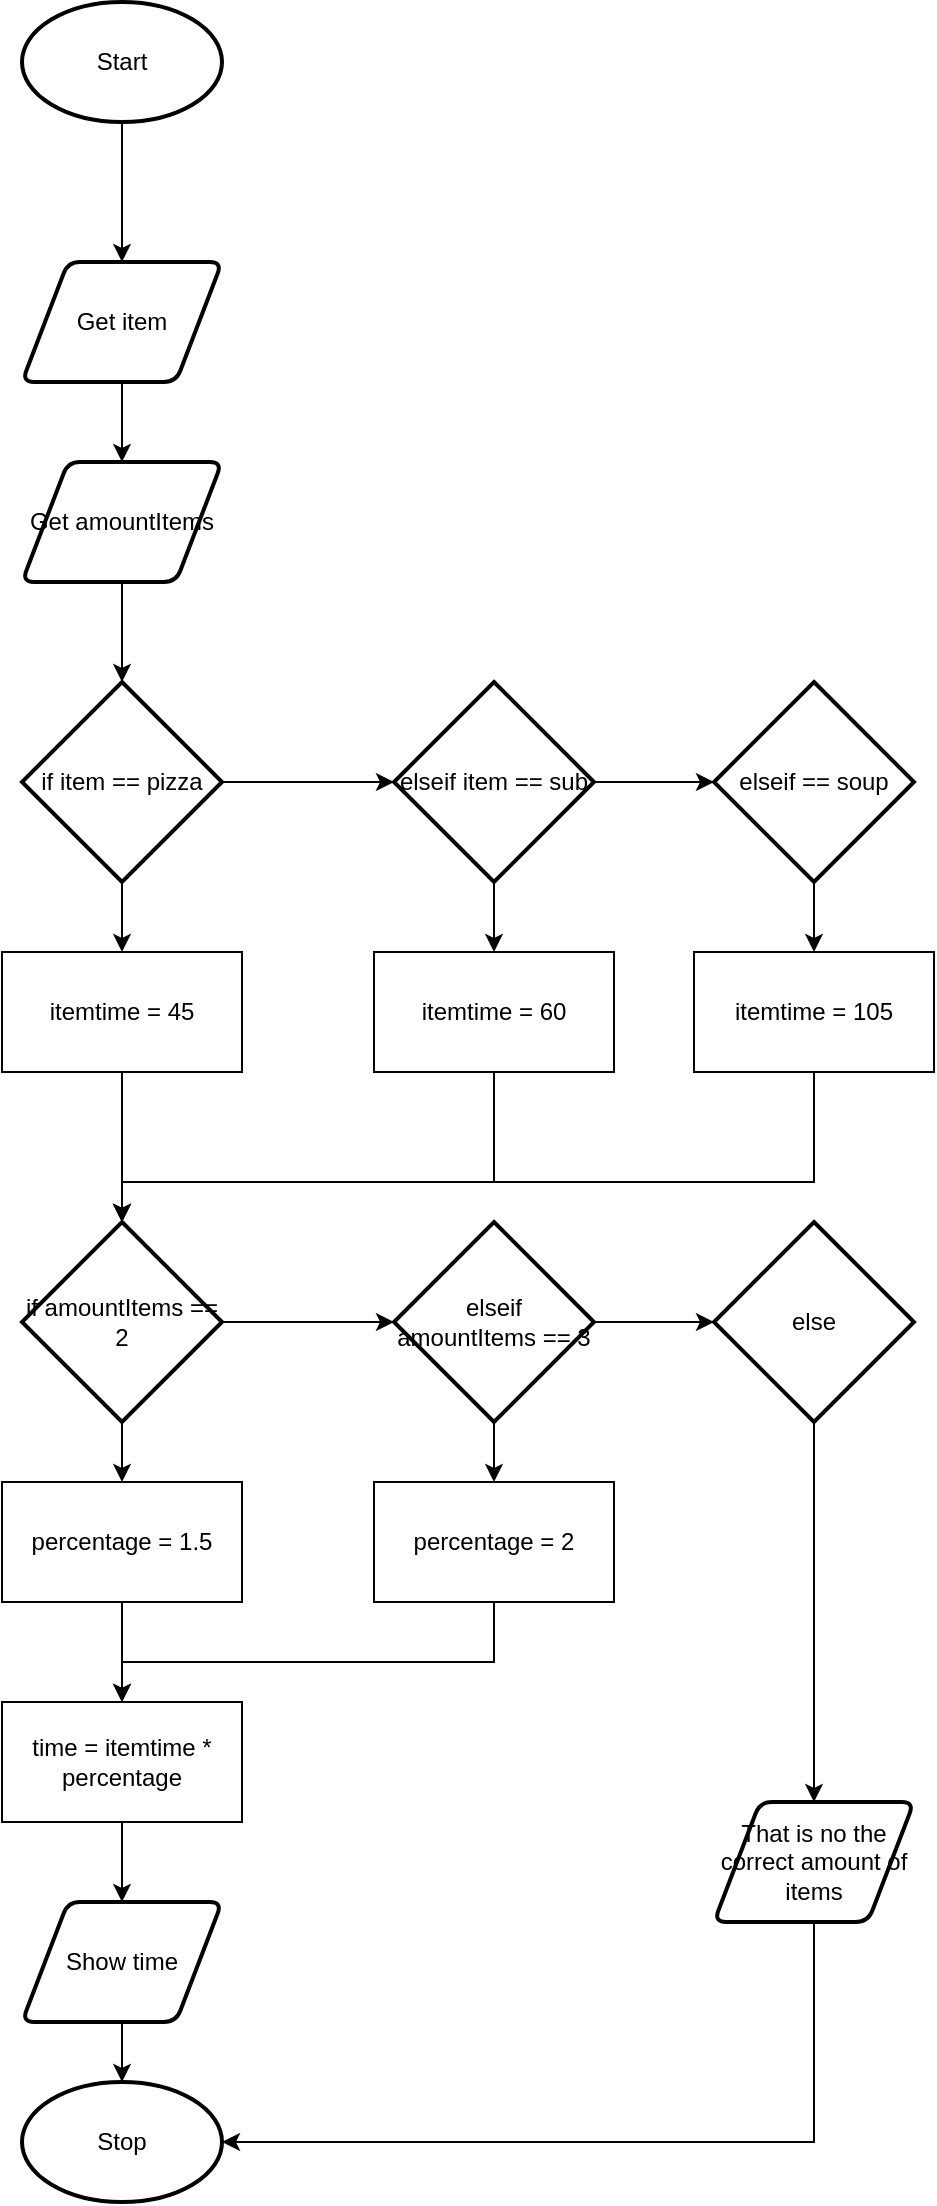 <mxfile>
    <diagram id="S2_h1xH1uNska3nhEKi0" name="Page-1">
        <mxGraphModel dx="594" dy="561" grid="1" gridSize="10" guides="1" tooltips="1" connect="1" arrows="1" fold="1" page="1" pageScale="1" pageWidth="827" pageHeight="1169" math="0" shadow="0">
            <root>
                <mxCell id="0"/>
                <mxCell id="1" parent="0"/>
                <mxCell id="5" value="" style="edgeStyle=orthogonalEdgeStyle;html=1;rounded=0;" edge="1" parent="1" source="2" target="3">
                    <mxGeometry relative="1" as="geometry"/>
                </mxCell>
                <mxCell id="2" value="Start" style="strokeWidth=2;html=1;shape=mxgraph.flowchart.start_1;whiteSpace=wrap;" vertex="1" parent="1">
                    <mxGeometry x="364" y="50" width="100" height="60" as="geometry"/>
                </mxCell>
                <mxCell id="6" style="edgeStyle=orthogonalEdgeStyle;rounded=0;html=1;entryX=0.5;entryY=0;entryDx=0;entryDy=0;" edge="1" parent="1" source="3" target="4">
                    <mxGeometry relative="1" as="geometry"/>
                </mxCell>
                <mxCell id="3" value="Get item" style="shape=parallelogram;html=1;strokeWidth=2;perimeter=parallelogramPerimeter;whiteSpace=wrap;rounded=1;arcSize=12;size=0.23;" vertex="1" parent="1">
                    <mxGeometry x="364" y="180" width="100" height="60" as="geometry"/>
                </mxCell>
                <mxCell id="8" style="edgeStyle=orthogonalEdgeStyle;rounded=0;html=1;entryX=0.5;entryY=0;entryDx=0;entryDy=0;entryPerimeter=0;" edge="1" parent="1" source="4" target="7">
                    <mxGeometry relative="1" as="geometry"/>
                </mxCell>
                <mxCell id="4" value="Get amountItems" style="shape=parallelogram;html=1;strokeWidth=2;perimeter=parallelogramPerimeter;whiteSpace=wrap;rounded=1;arcSize=12;size=0.23;" vertex="1" parent="1">
                    <mxGeometry x="364" y="280" width="100" height="60" as="geometry"/>
                </mxCell>
                <mxCell id="15" style="edgeStyle=orthogonalEdgeStyle;rounded=0;html=1;entryX=0;entryY=0.5;entryDx=0;entryDy=0;entryPerimeter=0;" edge="1" parent="1" source="7" target="10">
                    <mxGeometry relative="1" as="geometry"/>
                </mxCell>
                <mxCell id="19" style="edgeStyle=orthogonalEdgeStyle;rounded=0;html=1;entryX=0.5;entryY=0;entryDx=0;entryDy=0;" edge="1" parent="1" source="7" target="9">
                    <mxGeometry relative="1" as="geometry"/>
                </mxCell>
                <mxCell id="7" value="if item == pizza" style="strokeWidth=2;html=1;shape=mxgraph.flowchart.decision;whiteSpace=wrap;" vertex="1" parent="1">
                    <mxGeometry x="364" y="390" width="100" height="100" as="geometry"/>
                </mxCell>
                <mxCell id="26" style="edgeStyle=orthogonalEdgeStyle;rounded=0;html=1;entryX=0.5;entryY=0;entryDx=0;entryDy=0;entryPerimeter=0;" edge="1" parent="1" source="9" target="20">
                    <mxGeometry relative="1" as="geometry"/>
                </mxCell>
                <mxCell id="9" value="itemtime = 45" style="rounded=0;whiteSpace=wrap;html=1;" vertex="1" parent="1">
                    <mxGeometry x="354" y="525" width="120" height="60" as="geometry"/>
                </mxCell>
                <mxCell id="16" style="edgeStyle=orthogonalEdgeStyle;rounded=0;html=1;entryX=0;entryY=0.5;entryDx=0;entryDy=0;entryPerimeter=0;" edge="1" parent="1" source="10" target="13">
                    <mxGeometry relative="1" as="geometry"/>
                </mxCell>
                <mxCell id="18" style="edgeStyle=orthogonalEdgeStyle;rounded=0;html=1;entryX=0.5;entryY=0;entryDx=0;entryDy=0;" edge="1" parent="1" source="10" target="12">
                    <mxGeometry relative="1" as="geometry"/>
                </mxCell>
                <mxCell id="10" value="elseif item == sub" style="strokeWidth=2;html=1;shape=mxgraph.flowchart.decision;whiteSpace=wrap;" vertex="1" parent="1">
                    <mxGeometry x="550" y="390" width="100" height="100" as="geometry"/>
                </mxCell>
                <mxCell id="27" style="edgeStyle=orthogonalEdgeStyle;rounded=0;html=1;entryX=0.5;entryY=0;entryDx=0;entryDy=0;entryPerimeter=0;" edge="1" parent="1" source="12" target="20">
                    <mxGeometry relative="1" as="geometry">
                        <Array as="points">
                            <mxPoint x="600" y="640"/>
                            <mxPoint x="414" y="640"/>
                        </Array>
                    </mxGeometry>
                </mxCell>
                <mxCell id="12" value="itemtime = 60" style="rounded=0;whiteSpace=wrap;html=1;" vertex="1" parent="1">
                    <mxGeometry x="540" y="525" width="120" height="60" as="geometry"/>
                </mxCell>
                <mxCell id="17" style="edgeStyle=orthogonalEdgeStyle;rounded=0;html=1;entryX=0.5;entryY=0;entryDx=0;entryDy=0;" edge="1" parent="1" source="13" target="14">
                    <mxGeometry relative="1" as="geometry"/>
                </mxCell>
                <mxCell id="13" value="elseif == soup" style="strokeWidth=2;html=1;shape=mxgraph.flowchart.decision;whiteSpace=wrap;" vertex="1" parent="1">
                    <mxGeometry x="710" y="390" width="100" height="100" as="geometry"/>
                </mxCell>
                <mxCell id="28" style="edgeStyle=orthogonalEdgeStyle;rounded=0;html=1;entryX=0.5;entryY=0;entryDx=0;entryDy=0;entryPerimeter=0;" edge="1" parent="1" source="14" target="20">
                    <mxGeometry relative="1" as="geometry">
                        <Array as="points">
                            <mxPoint x="760" y="640"/>
                            <mxPoint x="414" y="640"/>
                        </Array>
                    </mxGeometry>
                </mxCell>
                <mxCell id="14" value="itemtime = 105" style="rounded=0;whiteSpace=wrap;html=1;" vertex="1" parent="1">
                    <mxGeometry x="700" y="525" width="120" height="60" as="geometry"/>
                </mxCell>
                <mxCell id="22" style="edgeStyle=orthogonalEdgeStyle;rounded=0;html=1;entryX=0.5;entryY=0;entryDx=0;entryDy=0;" edge="1" parent="1" source="20" target="21">
                    <mxGeometry relative="1" as="geometry"/>
                </mxCell>
                <mxCell id="29" style="edgeStyle=orthogonalEdgeStyle;rounded=0;html=1;entryX=0;entryY=0.5;entryDx=0;entryDy=0;entryPerimeter=0;" edge="1" parent="1" source="20" target="23">
                    <mxGeometry relative="1" as="geometry"/>
                </mxCell>
                <mxCell id="20" value="if amountItems == 2" style="strokeWidth=2;html=1;shape=mxgraph.flowchart.decision;whiteSpace=wrap;" vertex="1" parent="1">
                    <mxGeometry x="364" y="660" width="100" height="100" as="geometry"/>
                </mxCell>
                <mxCell id="33" style="edgeStyle=orthogonalEdgeStyle;rounded=0;html=1;entryX=0.5;entryY=0;entryDx=0;entryDy=0;" edge="1" parent="1" source="21" target="32">
                    <mxGeometry relative="1" as="geometry"/>
                </mxCell>
                <mxCell id="21" value="percentage = 1.5" style="rounded=0;whiteSpace=wrap;html=1;" vertex="1" parent="1">
                    <mxGeometry x="354" y="790" width="120" height="60" as="geometry"/>
                </mxCell>
                <mxCell id="25" style="edgeStyle=orthogonalEdgeStyle;rounded=0;html=1;entryX=0.5;entryY=0;entryDx=0;entryDy=0;" edge="1" parent="1" source="23" target="24">
                    <mxGeometry relative="1" as="geometry"/>
                </mxCell>
                <mxCell id="31" style="edgeStyle=orthogonalEdgeStyle;rounded=0;html=1;entryX=0;entryY=0.5;entryDx=0;entryDy=0;entryPerimeter=0;" edge="1" parent="1" source="23" target="30">
                    <mxGeometry relative="1" as="geometry"/>
                </mxCell>
                <mxCell id="23" value="elseif amountItems == 3" style="strokeWidth=2;html=1;shape=mxgraph.flowchart.decision;whiteSpace=wrap;" vertex="1" parent="1">
                    <mxGeometry x="550" y="660" width="100" height="100" as="geometry"/>
                </mxCell>
                <mxCell id="37" style="edgeStyle=orthogonalEdgeStyle;rounded=0;html=1;entryX=0.5;entryY=0;entryDx=0;entryDy=0;" edge="1" parent="1" source="24" target="32">
                    <mxGeometry relative="1" as="geometry">
                        <Array as="points">
                            <mxPoint x="600" y="880"/>
                            <mxPoint x="414" y="880"/>
                        </Array>
                    </mxGeometry>
                </mxCell>
                <mxCell id="24" value="percentage = 2" style="rounded=0;whiteSpace=wrap;html=1;" vertex="1" parent="1">
                    <mxGeometry x="540" y="790" width="120" height="60" as="geometry"/>
                </mxCell>
                <mxCell id="41" style="edgeStyle=orthogonalEdgeStyle;rounded=0;html=1;entryX=0.5;entryY=0;entryDx=0;entryDy=0;" edge="1" parent="1" source="30" target="40">
                    <mxGeometry relative="1" as="geometry"/>
                </mxCell>
                <mxCell id="30" value="else" style="strokeWidth=2;html=1;shape=mxgraph.flowchart.decision;whiteSpace=wrap;" vertex="1" parent="1">
                    <mxGeometry x="710" y="660" width="100" height="100" as="geometry"/>
                </mxCell>
                <mxCell id="38" style="edgeStyle=orthogonalEdgeStyle;rounded=0;html=1;entryX=0.5;entryY=0;entryDx=0;entryDy=0;" edge="1" parent="1" source="32" target="36">
                    <mxGeometry relative="1" as="geometry"/>
                </mxCell>
                <mxCell id="32" value="time = itemtime * percentage" style="rounded=0;whiteSpace=wrap;html=1;" vertex="1" parent="1">
                    <mxGeometry x="354" y="900" width="120" height="60" as="geometry"/>
                </mxCell>
                <mxCell id="35" value="Stop" style="strokeWidth=2;html=1;shape=mxgraph.flowchart.start_1;whiteSpace=wrap;" vertex="1" parent="1">
                    <mxGeometry x="364" y="1090" width="100" height="60" as="geometry"/>
                </mxCell>
                <mxCell id="39" style="edgeStyle=orthogonalEdgeStyle;rounded=0;html=1;entryX=0.5;entryY=0;entryDx=0;entryDy=0;entryPerimeter=0;" edge="1" parent="1" source="36" target="35">
                    <mxGeometry relative="1" as="geometry"/>
                </mxCell>
                <mxCell id="36" value="Show time" style="shape=parallelogram;html=1;strokeWidth=2;perimeter=parallelogramPerimeter;whiteSpace=wrap;rounded=1;arcSize=12;size=0.23;" vertex="1" parent="1">
                    <mxGeometry x="364" y="1000" width="100" height="60" as="geometry"/>
                </mxCell>
                <mxCell id="42" style="edgeStyle=orthogonalEdgeStyle;rounded=0;html=1;entryX=1;entryY=0.5;entryDx=0;entryDy=0;entryPerimeter=0;" edge="1" parent="1" source="40" target="35">
                    <mxGeometry relative="1" as="geometry">
                        <Array as="points">
                            <mxPoint x="760" y="1120"/>
                        </Array>
                    </mxGeometry>
                </mxCell>
                <mxCell id="40" value="That is no the correct amount of items" style="shape=parallelogram;html=1;strokeWidth=2;perimeter=parallelogramPerimeter;whiteSpace=wrap;rounded=1;arcSize=12;size=0.23;" vertex="1" parent="1">
                    <mxGeometry x="710" y="950" width="100" height="60" as="geometry"/>
                </mxCell>
            </root>
        </mxGraphModel>
    </diagram>
</mxfile>